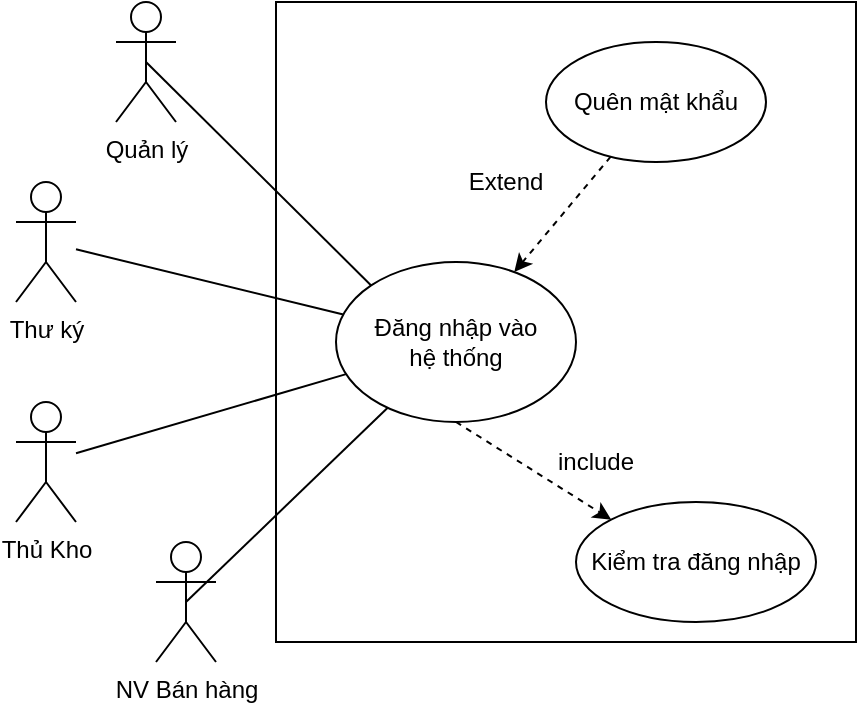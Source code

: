 <mxfile version="13.9.9" type="device"><diagram id="DQVoKfsTYg6tjB-uMbxP" name="Page-1"><mxGraphModel dx="852" dy="495" grid="1" gridSize="10" guides="1" tooltips="1" connect="1" arrows="1" fold="1" page="1" pageScale="1" pageWidth="850" pageHeight="1100" math="0" shadow="0"><root><mxCell id="0"/><mxCell id="1" parent="0"/><mxCell id="RhDcje0UBBqH9UnoFQN_-15" value="" style="rounded=0;whiteSpace=wrap;html=1;fillColor=none;" parent="1" vertex="1"><mxGeometry x="290" y="80" width="290" height="320" as="geometry"/></mxCell><mxCell id="RhDcje0UBBqH9UnoFQN_-1" value="Quản lý" style="shape=umlActor;verticalLabelPosition=bottom;verticalAlign=top;html=1;outlineConnect=0;" parent="1" vertex="1"><mxGeometry x="210" y="80" width="30" height="60" as="geometry"/></mxCell><mxCell id="RhDcje0UBBqH9UnoFQN_-2" value="Thư ký" style="shape=umlActor;verticalLabelPosition=bottom;verticalAlign=top;html=1;outlineConnect=0;" parent="1" vertex="1"><mxGeometry x="160" y="170" width="30" height="60" as="geometry"/></mxCell><mxCell id="RhDcje0UBBqH9UnoFQN_-4" value="Thủ Kho" style="shape=umlActor;verticalLabelPosition=bottom;verticalAlign=top;html=1;outlineConnect=0;" parent="1" vertex="1"><mxGeometry x="160" y="280" width="30" height="60" as="geometry"/></mxCell><mxCell id="RhDcje0UBBqH9UnoFQN_-7" value="NV Bán hàng" style="shape=umlActor;verticalLabelPosition=bottom;verticalAlign=top;html=1;outlineConnect=0;" parent="1" vertex="1"><mxGeometry x="230" y="350" width="30" height="60" as="geometry"/></mxCell><mxCell id="RhDcje0UBBqH9UnoFQN_-9" value="Đăng nhập vào&lt;br&gt;hệ thống" style="ellipse;whiteSpace=wrap;html=1;" parent="1" vertex="1"><mxGeometry x="320" y="210" width="120" height="80" as="geometry"/></mxCell><mxCell id="70eWE7jqERHBE7SEW6L6-1" value="" style="endArrow=none;html=1;exitX=0.5;exitY=0.5;exitDx=0;exitDy=0;exitPerimeter=0;entryX=0;entryY=0;entryDx=0;entryDy=0;" parent="1" source="RhDcje0UBBqH9UnoFQN_-1" target="RhDcje0UBBqH9UnoFQN_-9" edge="1"><mxGeometry width="50" height="50" relative="1" as="geometry"><mxPoint x="400" y="280" as="sourcePoint"/><mxPoint x="450" y="230" as="targetPoint"/></mxGeometry></mxCell><mxCell id="70eWE7jqERHBE7SEW6L6-2" value="" style="endArrow=none;html=1;" parent="1" source="RhDcje0UBBqH9UnoFQN_-2" target="RhDcje0UBBqH9UnoFQN_-9" edge="1"><mxGeometry width="50" height="50" relative="1" as="geometry"><mxPoint x="235" y="120" as="sourcePoint"/><mxPoint x="417.574" y="211.716" as="targetPoint"/></mxGeometry></mxCell><mxCell id="70eWE7jqERHBE7SEW6L6-3" value="" style="endArrow=none;html=1;" parent="1" source="RhDcje0UBBqH9UnoFQN_-4" target="RhDcje0UBBqH9UnoFQN_-9" edge="1"><mxGeometry width="50" height="50" relative="1" as="geometry"><mxPoint x="245" y="130" as="sourcePoint"/><mxPoint x="427.574" y="221.716" as="targetPoint"/></mxGeometry></mxCell><mxCell id="70eWE7jqERHBE7SEW6L6-4" value="" style="endArrow=none;html=1;exitX=0.5;exitY=0.5;exitDx=0;exitDy=0;exitPerimeter=0;" parent="1" source="RhDcje0UBBqH9UnoFQN_-7" target="RhDcje0UBBqH9UnoFQN_-9" edge="1"><mxGeometry width="50" height="50" relative="1" as="geometry"><mxPoint x="255" y="140" as="sourcePoint"/><mxPoint x="437.574" y="231.716" as="targetPoint"/></mxGeometry></mxCell><mxCell id="s5IXVksRE1uMRodB716d-1" value="Quên mật khẩu" style="ellipse;whiteSpace=wrap;html=1;gradientColor=#ffffff;" parent="1" vertex="1"><mxGeometry x="425" y="100" width="110" height="60" as="geometry"/></mxCell><mxCell id="s5IXVksRE1uMRodB716d-2" value="" style="endArrow=classic;html=1;dashed=1;" parent="1" source="s5IXVksRE1uMRodB716d-1" target="RhDcje0UBBqH9UnoFQN_-9" edge="1"><mxGeometry width="50" height="50" relative="1" as="geometry"><mxPoint x="210" y="260" as="sourcePoint"/><mxPoint x="260" y="210" as="targetPoint"/></mxGeometry></mxCell><mxCell id="s5IXVksRE1uMRodB716d-3" value="Extend" style="text;html=1;strokeColor=none;fillColor=none;align=center;verticalAlign=middle;whiteSpace=wrap;rounded=0;" parent="1" vertex="1"><mxGeometry x="385" y="160" width="40" height="20" as="geometry"/></mxCell><mxCell id="Hj35aAA7aXMBoDC4-cug-1" value="Kiểm tra đăng nhập" style="ellipse;whiteSpace=wrap;html=1;" parent="1" vertex="1"><mxGeometry x="440" y="330" width="120" height="60" as="geometry"/></mxCell><mxCell id="oSVIyyb2CH04dym1-Hg0-1" value="" style="endArrow=classic;html=1;dashed=1;entryX=0;entryY=0;entryDx=0;entryDy=0;exitX=0.5;exitY=1;exitDx=0;exitDy=0;" parent="1" source="RhDcje0UBBqH9UnoFQN_-9" target="Hj35aAA7aXMBoDC4-cug-1" edge="1"><mxGeometry width="50" height="50" relative="1" as="geometry"><mxPoint x="467.463" y="167.366" as="sourcePoint"/><mxPoint x="419.139" y="225.034" as="targetPoint"/></mxGeometry></mxCell><mxCell id="oSVIyyb2CH04dym1-Hg0-3" value="include" style="text;html=1;strokeColor=none;fillColor=none;align=center;verticalAlign=middle;whiteSpace=wrap;rounded=0;" parent="1" vertex="1"><mxGeometry x="430" y="300" width="40" height="20" as="geometry"/></mxCell></root></mxGraphModel></diagram></mxfile>